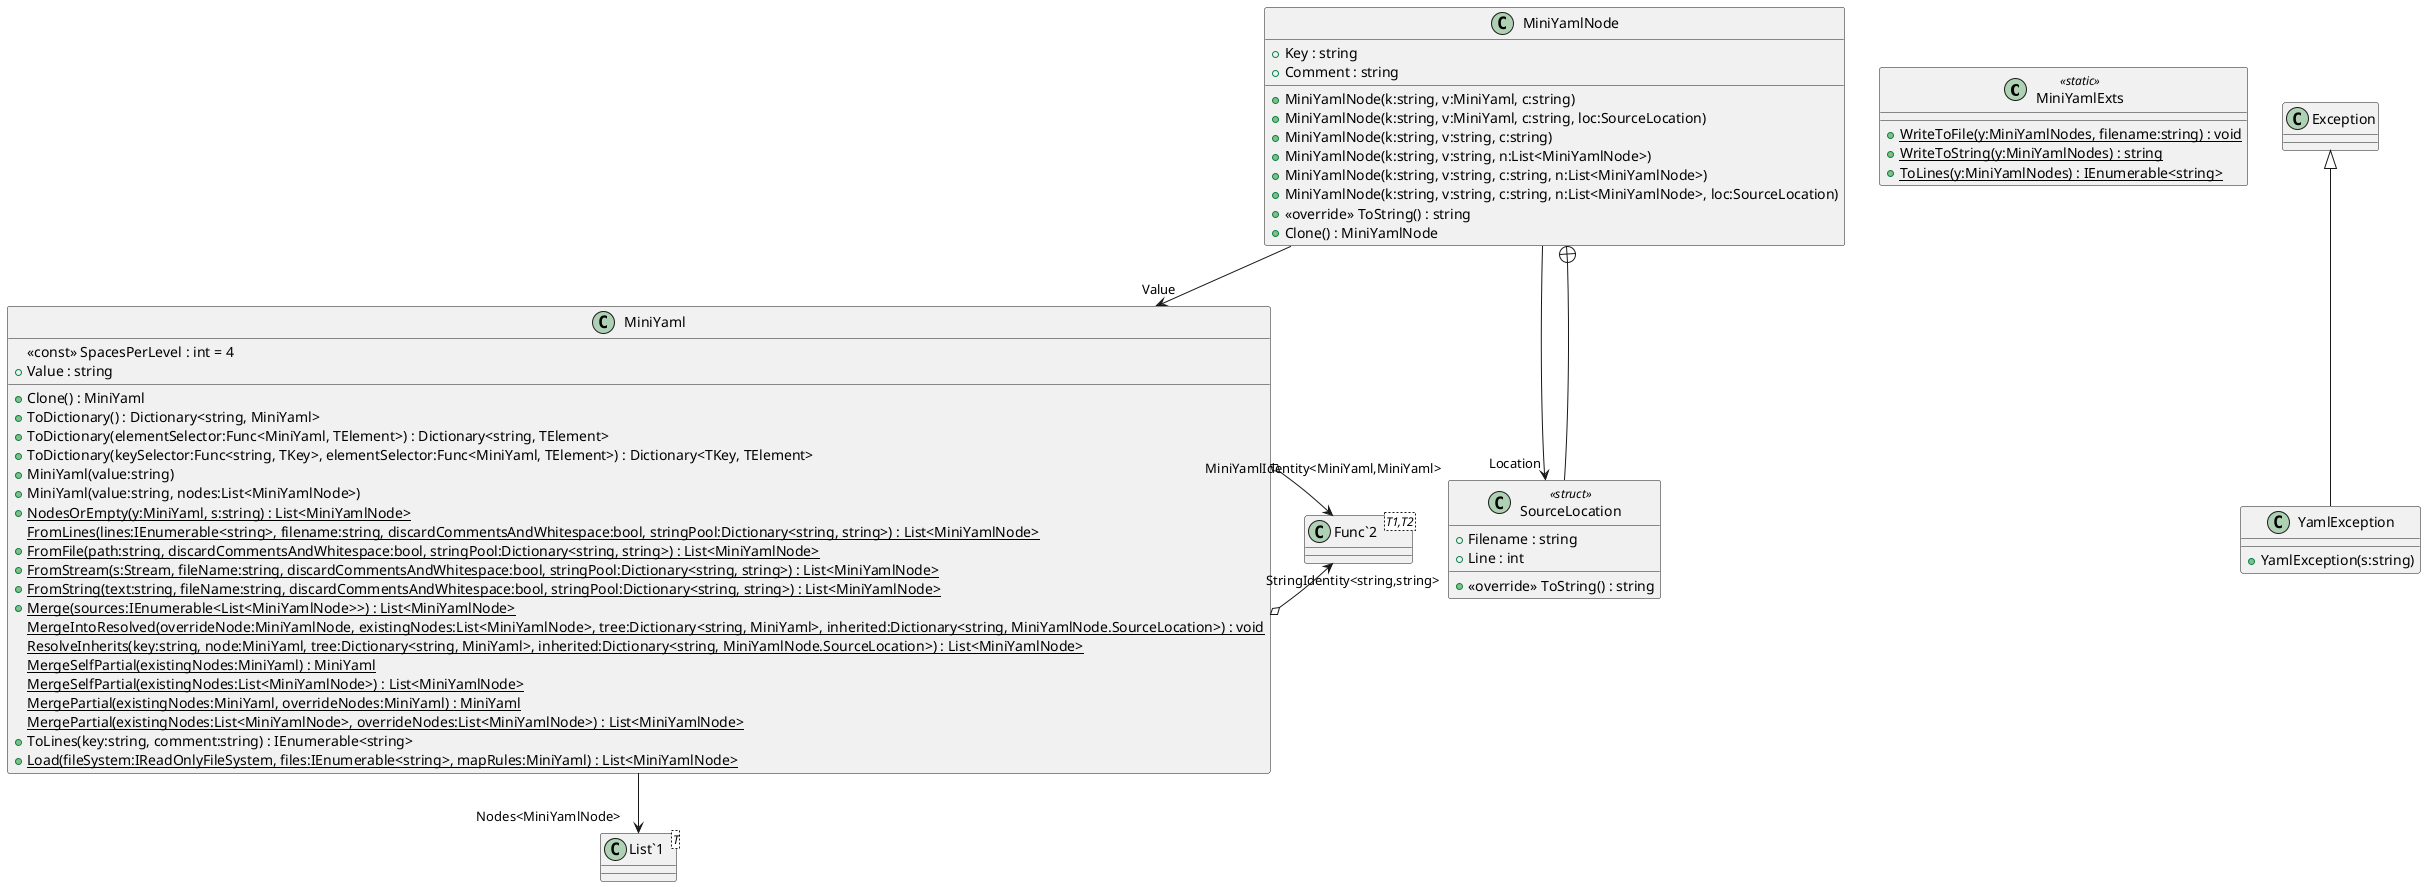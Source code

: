@startuml
class MiniYamlExts <<static>> {
    + {static} WriteToFile(y:MiniYamlNodes, filename:string) : void
    + {static} WriteToString(y:MiniYamlNodes) : string
    + {static} ToLines(y:MiniYamlNodes) : IEnumerable<string>
}
class MiniYamlNode {
    + Key : string
    + Comment : string
    + MiniYamlNode(k:string, v:MiniYaml, c:string)
    + MiniYamlNode(k:string, v:MiniYaml, c:string, loc:SourceLocation)
    + MiniYamlNode(k:string, v:string, c:string)
    + MiniYamlNode(k:string, v:string, n:List<MiniYamlNode>)
    + MiniYamlNode(k:string, v:string, c:string, n:List<MiniYamlNode>)
    + MiniYamlNode(k:string, v:string, c:string, n:List<MiniYamlNode>, loc:SourceLocation)
    + <<override>> ToString() : string
    + Clone() : MiniYamlNode
}
class MiniYaml {
    <<const>> SpacesPerLevel : int = 4
    + Value : string
    + Clone() : MiniYaml
    + ToDictionary() : Dictionary<string, MiniYaml>
    + ToDictionary(elementSelector:Func<MiniYaml, TElement>) : Dictionary<string, TElement>
    + ToDictionary(keySelector:Func<string, TKey>, elementSelector:Func<MiniYaml, TElement>) : Dictionary<TKey, TElement>
    + MiniYaml(value:string)
    + MiniYaml(value:string, nodes:List<MiniYamlNode>)
    + {static} NodesOrEmpty(y:MiniYaml, s:string) : List<MiniYamlNode>
    {static} FromLines(lines:IEnumerable<string>, filename:string, discardCommentsAndWhitespace:bool, stringPool:Dictionary<string, string>) : List<MiniYamlNode>
    + {static} FromFile(path:string, discardCommentsAndWhitespace:bool, stringPool:Dictionary<string, string>) : List<MiniYamlNode>
    + {static} FromStream(s:Stream, fileName:string, discardCommentsAndWhitespace:bool, stringPool:Dictionary<string, string>) : List<MiniYamlNode>
    + {static} FromString(text:string, fileName:string, discardCommentsAndWhitespace:bool, stringPool:Dictionary<string, string>) : List<MiniYamlNode>
    + {static} Merge(sources:IEnumerable<List<MiniYamlNode>>) : List<MiniYamlNode>
    {static} MergeIntoResolved(overrideNode:MiniYamlNode, existingNodes:List<MiniYamlNode>, tree:Dictionary<string, MiniYaml>, inherited:Dictionary<string, MiniYamlNode.SourceLocation>) : void
    {static} ResolveInherits(key:string, node:MiniYaml, tree:Dictionary<string, MiniYaml>, inherited:Dictionary<string, MiniYamlNode.SourceLocation>) : List<MiniYamlNode>
    {static} MergeSelfPartial(existingNodes:MiniYaml) : MiniYaml
    {static} MergeSelfPartial(existingNodes:List<MiniYamlNode>) : List<MiniYamlNode>
    {static} MergePartial(existingNodes:MiniYaml, overrideNodes:MiniYaml) : MiniYaml
    {static} MergePartial(existingNodes:List<MiniYamlNode>, overrideNodes:List<MiniYamlNode>) : List<MiniYamlNode>
    + ToLines(key:string, comment:string) : IEnumerable<string>
    + {static} Load(fileSystem:IReadOnlyFileSystem, files:IEnumerable<string>, mapRules:MiniYaml) : List<MiniYamlNode>
}
class YamlException {
    + YamlException(s:string)
}
class "List`1"<T> {
}
class SourceLocation <<struct>> {
    + Filename : string
    + Line : int
    + <<override>> ToString() : string
}
class "Func`2"<T1,T2> {
}
MiniYamlNode --> "Location" SourceLocation
MiniYamlNode --> "Value" MiniYaml
MiniYaml o-> "StringIdentity<string,string>" "Func`2"
MiniYaml o-> "MiniYamlIdentity<MiniYaml,MiniYaml>" "Func`2"
MiniYaml --> "Nodes<MiniYamlNode>" "List`1"
Exception <|-- YamlException
MiniYamlNode +-- SourceLocation
@enduml
